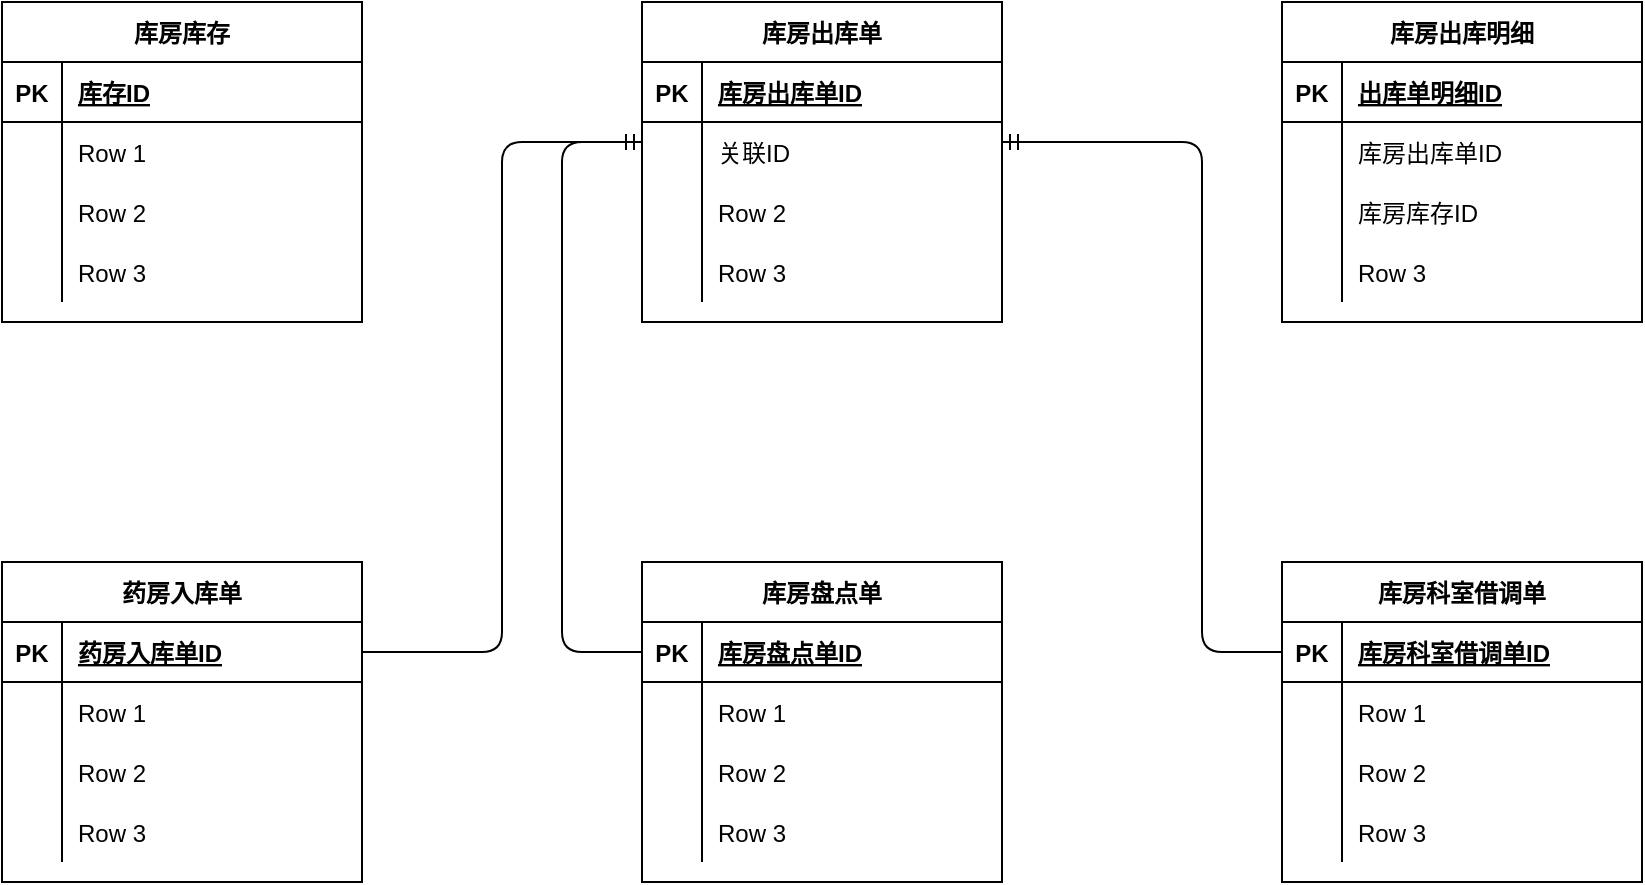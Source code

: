 <mxfile version="14.8.6" type="github">
  <diagram id="7ADZEoCv_N2pfUkhOmF2" name="Page-1">
    <mxGraphModel dx="1138" dy="609" grid="1" gridSize="10" guides="1" tooltips="1" connect="1" arrows="1" fold="1" page="1" pageScale="1" pageWidth="1200" pageHeight="1920" math="0" shadow="0">
      <root>
        <mxCell id="0" />
        <mxCell id="1" parent="0" />
        <mxCell id="YdeQiZSEQgxUe7LMEF5x-2" value="库房库存" style="shape=table;startSize=30;container=1;collapsible=1;childLayout=tableLayout;fixedRows=1;rowLines=0;fontStyle=1;align=center;resizeLast=1;" vertex="1" parent="1">
          <mxGeometry x="80" y="120" width="180" height="160" as="geometry" />
        </mxCell>
        <mxCell id="YdeQiZSEQgxUe7LMEF5x-3" value="" style="shape=partialRectangle;collapsible=0;dropTarget=0;pointerEvents=0;fillColor=none;top=0;left=0;bottom=1;right=0;points=[[0,0.5],[1,0.5]];portConstraint=eastwest;" vertex="1" parent="YdeQiZSEQgxUe7LMEF5x-2">
          <mxGeometry y="30" width="180" height="30" as="geometry" />
        </mxCell>
        <mxCell id="YdeQiZSEQgxUe7LMEF5x-4" value="PK" style="shape=partialRectangle;connectable=0;fillColor=none;top=0;left=0;bottom=0;right=0;fontStyle=1;overflow=hidden;" vertex="1" parent="YdeQiZSEQgxUe7LMEF5x-3">
          <mxGeometry width="30" height="30" as="geometry" />
        </mxCell>
        <mxCell id="YdeQiZSEQgxUe7LMEF5x-5" value="库存ID" style="shape=partialRectangle;connectable=0;fillColor=none;top=0;left=0;bottom=0;right=0;align=left;spacingLeft=6;fontStyle=5;overflow=hidden;" vertex="1" parent="YdeQiZSEQgxUe7LMEF5x-3">
          <mxGeometry x="30" width="150" height="30" as="geometry" />
        </mxCell>
        <mxCell id="YdeQiZSEQgxUe7LMEF5x-6" value="" style="shape=partialRectangle;collapsible=0;dropTarget=0;pointerEvents=0;fillColor=none;top=0;left=0;bottom=0;right=0;points=[[0,0.5],[1,0.5]];portConstraint=eastwest;" vertex="1" parent="YdeQiZSEQgxUe7LMEF5x-2">
          <mxGeometry y="60" width="180" height="30" as="geometry" />
        </mxCell>
        <mxCell id="YdeQiZSEQgxUe7LMEF5x-7" value="" style="shape=partialRectangle;connectable=0;fillColor=none;top=0;left=0;bottom=0;right=0;editable=1;overflow=hidden;" vertex="1" parent="YdeQiZSEQgxUe7LMEF5x-6">
          <mxGeometry width="30" height="30" as="geometry" />
        </mxCell>
        <mxCell id="YdeQiZSEQgxUe7LMEF5x-8" value="Row 1" style="shape=partialRectangle;connectable=0;fillColor=none;top=0;left=0;bottom=0;right=0;align=left;spacingLeft=6;overflow=hidden;" vertex="1" parent="YdeQiZSEQgxUe7LMEF5x-6">
          <mxGeometry x="30" width="150" height="30" as="geometry" />
        </mxCell>
        <mxCell id="YdeQiZSEQgxUe7LMEF5x-9" value="" style="shape=partialRectangle;collapsible=0;dropTarget=0;pointerEvents=0;fillColor=none;top=0;left=0;bottom=0;right=0;points=[[0,0.5],[1,0.5]];portConstraint=eastwest;" vertex="1" parent="YdeQiZSEQgxUe7LMEF5x-2">
          <mxGeometry y="90" width="180" height="30" as="geometry" />
        </mxCell>
        <mxCell id="YdeQiZSEQgxUe7LMEF5x-10" value="" style="shape=partialRectangle;connectable=0;fillColor=none;top=0;left=0;bottom=0;right=0;editable=1;overflow=hidden;" vertex="1" parent="YdeQiZSEQgxUe7LMEF5x-9">
          <mxGeometry width="30" height="30" as="geometry" />
        </mxCell>
        <mxCell id="YdeQiZSEQgxUe7LMEF5x-11" value="Row 2" style="shape=partialRectangle;connectable=0;fillColor=none;top=0;left=0;bottom=0;right=0;align=left;spacingLeft=6;overflow=hidden;" vertex="1" parent="YdeQiZSEQgxUe7LMEF5x-9">
          <mxGeometry x="30" width="150" height="30" as="geometry" />
        </mxCell>
        <mxCell id="YdeQiZSEQgxUe7LMEF5x-12" value="" style="shape=partialRectangle;collapsible=0;dropTarget=0;pointerEvents=0;fillColor=none;top=0;left=0;bottom=0;right=0;points=[[0,0.5],[1,0.5]];portConstraint=eastwest;" vertex="1" parent="YdeQiZSEQgxUe7LMEF5x-2">
          <mxGeometry y="120" width="180" height="30" as="geometry" />
        </mxCell>
        <mxCell id="YdeQiZSEQgxUe7LMEF5x-13" value="" style="shape=partialRectangle;connectable=0;fillColor=none;top=0;left=0;bottom=0;right=0;editable=1;overflow=hidden;" vertex="1" parent="YdeQiZSEQgxUe7LMEF5x-12">
          <mxGeometry width="30" height="30" as="geometry" />
        </mxCell>
        <mxCell id="YdeQiZSEQgxUe7LMEF5x-14" value="Row 3" style="shape=partialRectangle;connectable=0;fillColor=none;top=0;left=0;bottom=0;right=0;align=left;spacingLeft=6;overflow=hidden;" vertex="1" parent="YdeQiZSEQgxUe7LMEF5x-12">
          <mxGeometry x="30" width="150" height="30" as="geometry" />
        </mxCell>
        <mxCell id="YdeQiZSEQgxUe7LMEF5x-15" value="库房出库单" style="shape=table;startSize=30;container=1;collapsible=1;childLayout=tableLayout;fixedRows=1;rowLines=0;fontStyle=1;align=center;resizeLast=1;" vertex="1" parent="1">
          <mxGeometry x="400" y="120" width="180" height="160" as="geometry" />
        </mxCell>
        <mxCell id="YdeQiZSEQgxUe7LMEF5x-16" value="" style="shape=partialRectangle;collapsible=0;dropTarget=0;pointerEvents=0;fillColor=none;top=0;left=0;bottom=1;right=0;points=[[0,0.5],[1,0.5]];portConstraint=eastwest;" vertex="1" parent="YdeQiZSEQgxUe7LMEF5x-15">
          <mxGeometry y="30" width="180" height="30" as="geometry" />
        </mxCell>
        <mxCell id="YdeQiZSEQgxUe7LMEF5x-17" value="PK" style="shape=partialRectangle;connectable=0;fillColor=none;top=0;left=0;bottom=0;right=0;fontStyle=1;overflow=hidden;" vertex="1" parent="YdeQiZSEQgxUe7LMEF5x-16">
          <mxGeometry width="30" height="30" as="geometry" />
        </mxCell>
        <mxCell id="YdeQiZSEQgxUe7LMEF5x-18" value="库房出库单ID" style="shape=partialRectangle;connectable=0;fillColor=none;top=0;left=0;bottom=0;right=0;align=left;spacingLeft=6;fontStyle=5;overflow=hidden;" vertex="1" parent="YdeQiZSEQgxUe7LMEF5x-16">
          <mxGeometry x="30" width="150" height="30" as="geometry" />
        </mxCell>
        <mxCell id="YdeQiZSEQgxUe7LMEF5x-19" value="" style="shape=partialRectangle;collapsible=0;dropTarget=0;pointerEvents=0;fillColor=none;top=0;left=0;bottom=0;right=0;points=[[0,0.5],[1,0.5]];portConstraint=eastwest;" vertex="1" parent="YdeQiZSEQgxUe7LMEF5x-15">
          <mxGeometry y="60" width="180" height="30" as="geometry" />
        </mxCell>
        <mxCell id="YdeQiZSEQgxUe7LMEF5x-20" value="" style="shape=partialRectangle;connectable=0;fillColor=none;top=0;left=0;bottom=0;right=0;editable=1;overflow=hidden;" vertex="1" parent="YdeQiZSEQgxUe7LMEF5x-19">
          <mxGeometry width="30" height="30" as="geometry" />
        </mxCell>
        <mxCell id="YdeQiZSEQgxUe7LMEF5x-21" value="关联ID" style="shape=partialRectangle;connectable=0;fillColor=none;top=0;left=0;bottom=0;right=0;align=left;spacingLeft=6;overflow=hidden;" vertex="1" parent="YdeQiZSEQgxUe7LMEF5x-19">
          <mxGeometry x="30" width="150" height="30" as="geometry" />
        </mxCell>
        <mxCell id="YdeQiZSEQgxUe7LMEF5x-22" value="" style="shape=partialRectangle;collapsible=0;dropTarget=0;pointerEvents=0;fillColor=none;top=0;left=0;bottom=0;right=0;points=[[0,0.5],[1,0.5]];portConstraint=eastwest;" vertex="1" parent="YdeQiZSEQgxUe7LMEF5x-15">
          <mxGeometry y="90" width="180" height="30" as="geometry" />
        </mxCell>
        <mxCell id="YdeQiZSEQgxUe7LMEF5x-23" value="" style="shape=partialRectangle;connectable=0;fillColor=none;top=0;left=0;bottom=0;right=0;editable=1;overflow=hidden;" vertex="1" parent="YdeQiZSEQgxUe7LMEF5x-22">
          <mxGeometry width="30" height="30" as="geometry" />
        </mxCell>
        <mxCell id="YdeQiZSEQgxUe7LMEF5x-24" value="Row 2" style="shape=partialRectangle;connectable=0;fillColor=none;top=0;left=0;bottom=0;right=0;align=left;spacingLeft=6;overflow=hidden;" vertex="1" parent="YdeQiZSEQgxUe7LMEF5x-22">
          <mxGeometry x="30" width="150" height="30" as="geometry" />
        </mxCell>
        <mxCell id="YdeQiZSEQgxUe7LMEF5x-25" value="" style="shape=partialRectangle;collapsible=0;dropTarget=0;pointerEvents=0;fillColor=none;top=0;left=0;bottom=0;right=0;points=[[0,0.5],[1,0.5]];portConstraint=eastwest;" vertex="1" parent="YdeQiZSEQgxUe7LMEF5x-15">
          <mxGeometry y="120" width="180" height="30" as="geometry" />
        </mxCell>
        <mxCell id="YdeQiZSEQgxUe7LMEF5x-26" value="" style="shape=partialRectangle;connectable=0;fillColor=none;top=0;left=0;bottom=0;right=0;editable=1;overflow=hidden;" vertex="1" parent="YdeQiZSEQgxUe7LMEF5x-25">
          <mxGeometry width="30" height="30" as="geometry" />
        </mxCell>
        <mxCell id="YdeQiZSEQgxUe7LMEF5x-27" value="Row 3" style="shape=partialRectangle;connectable=0;fillColor=none;top=0;left=0;bottom=0;right=0;align=left;spacingLeft=6;overflow=hidden;" vertex="1" parent="YdeQiZSEQgxUe7LMEF5x-25">
          <mxGeometry x="30" width="150" height="30" as="geometry" />
        </mxCell>
        <mxCell id="YdeQiZSEQgxUe7LMEF5x-28" value="库房出库明细" style="shape=table;startSize=30;container=1;collapsible=1;childLayout=tableLayout;fixedRows=1;rowLines=0;fontStyle=1;align=center;resizeLast=1;" vertex="1" parent="1">
          <mxGeometry x="720" y="120" width="180" height="160" as="geometry" />
        </mxCell>
        <mxCell id="YdeQiZSEQgxUe7LMEF5x-29" value="" style="shape=partialRectangle;collapsible=0;dropTarget=0;pointerEvents=0;fillColor=none;top=0;left=0;bottom=1;right=0;points=[[0,0.5],[1,0.5]];portConstraint=eastwest;" vertex="1" parent="YdeQiZSEQgxUe7LMEF5x-28">
          <mxGeometry y="30" width="180" height="30" as="geometry" />
        </mxCell>
        <mxCell id="YdeQiZSEQgxUe7LMEF5x-30" value="PK" style="shape=partialRectangle;connectable=0;fillColor=none;top=0;left=0;bottom=0;right=0;fontStyle=1;overflow=hidden;" vertex="1" parent="YdeQiZSEQgxUe7LMEF5x-29">
          <mxGeometry width="30" height="30" as="geometry" />
        </mxCell>
        <mxCell id="YdeQiZSEQgxUe7LMEF5x-31" value="出库单明细ID" style="shape=partialRectangle;connectable=0;fillColor=none;top=0;left=0;bottom=0;right=0;align=left;spacingLeft=6;fontStyle=5;overflow=hidden;" vertex="1" parent="YdeQiZSEQgxUe7LMEF5x-29">
          <mxGeometry x="30" width="150" height="30" as="geometry" />
        </mxCell>
        <mxCell id="YdeQiZSEQgxUe7LMEF5x-32" value="" style="shape=partialRectangle;collapsible=0;dropTarget=0;pointerEvents=0;fillColor=none;top=0;left=0;bottom=0;right=0;points=[[0,0.5],[1,0.5]];portConstraint=eastwest;" vertex="1" parent="YdeQiZSEQgxUe7LMEF5x-28">
          <mxGeometry y="60" width="180" height="30" as="geometry" />
        </mxCell>
        <mxCell id="YdeQiZSEQgxUe7LMEF5x-33" value="" style="shape=partialRectangle;connectable=0;fillColor=none;top=0;left=0;bottom=0;right=0;editable=1;overflow=hidden;" vertex="1" parent="YdeQiZSEQgxUe7LMEF5x-32">
          <mxGeometry width="30" height="30" as="geometry" />
        </mxCell>
        <mxCell id="YdeQiZSEQgxUe7LMEF5x-34" value="库房出库单ID" style="shape=partialRectangle;connectable=0;fillColor=none;top=0;left=0;bottom=0;right=0;align=left;spacingLeft=6;overflow=hidden;" vertex="1" parent="YdeQiZSEQgxUe7LMEF5x-32">
          <mxGeometry x="30" width="150" height="30" as="geometry" />
        </mxCell>
        <mxCell id="YdeQiZSEQgxUe7LMEF5x-35" value="" style="shape=partialRectangle;collapsible=0;dropTarget=0;pointerEvents=0;fillColor=none;top=0;left=0;bottom=0;right=0;points=[[0,0.5],[1,0.5]];portConstraint=eastwest;" vertex="1" parent="YdeQiZSEQgxUe7LMEF5x-28">
          <mxGeometry y="90" width="180" height="30" as="geometry" />
        </mxCell>
        <mxCell id="YdeQiZSEQgxUe7LMEF5x-36" value="" style="shape=partialRectangle;connectable=0;fillColor=none;top=0;left=0;bottom=0;right=0;editable=1;overflow=hidden;" vertex="1" parent="YdeQiZSEQgxUe7LMEF5x-35">
          <mxGeometry width="30" height="30" as="geometry" />
        </mxCell>
        <mxCell id="YdeQiZSEQgxUe7LMEF5x-37" value="库房库存ID" style="shape=partialRectangle;connectable=0;fillColor=none;top=0;left=0;bottom=0;right=0;align=left;spacingLeft=6;overflow=hidden;" vertex="1" parent="YdeQiZSEQgxUe7LMEF5x-35">
          <mxGeometry x="30" width="150" height="30" as="geometry" />
        </mxCell>
        <mxCell id="YdeQiZSEQgxUe7LMEF5x-38" value="" style="shape=partialRectangle;collapsible=0;dropTarget=0;pointerEvents=0;fillColor=none;top=0;left=0;bottom=0;right=0;points=[[0,0.5],[1,0.5]];portConstraint=eastwest;" vertex="1" parent="YdeQiZSEQgxUe7LMEF5x-28">
          <mxGeometry y="120" width="180" height="30" as="geometry" />
        </mxCell>
        <mxCell id="YdeQiZSEQgxUe7LMEF5x-39" value="" style="shape=partialRectangle;connectable=0;fillColor=none;top=0;left=0;bottom=0;right=0;editable=1;overflow=hidden;" vertex="1" parent="YdeQiZSEQgxUe7LMEF5x-38">
          <mxGeometry width="30" height="30" as="geometry" />
        </mxCell>
        <mxCell id="YdeQiZSEQgxUe7LMEF5x-40" value="Row 3" style="shape=partialRectangle;connectable=0;fillColor=none;top=0;left=0;bottom=0;right=0;align=left;spacingLeft=6;overflow=hidden;" vertex="1" parent="YdeQiZSEQgxUe7LMEF5x-38">
          <mxGeometry x="30" width="150" height="30" as="geometry" />
        </mxCell>
        <mxCell id="YdeQiZSEQgxUe7LMEF5x-41" value="药房入库单" style="shape=table;startSize=30;container=1;collapsible=1;childLayout=tableLayout;fixedRows=1;rowLines=0;fontStyle=1;align=center;resizeLast=1;" vertex="1" parent="1">
          <mxGeometry x="80" y="400" width="180" height="160" as="geometry" />
        </mxCell>
        <mxCell id="YdeQiZSEQgxUe7LMEF5x-42" value="" style="shape=partialRectangle;collapsible=0;dropTarget=0;pointerEvents=0;fillColor=none;top=0;left=0;bottom=1;right=0;points=[[0,0.5],[1,0.5]];portConstraint=eastwest;" vertex="1" parent="YdeQiZSEQgxUe7LMEF5x-41">
          <mxGeometry y="30" width="180" height="30" as="geometry" />
        </mxCell>
        <mxCell id="YdeQiZSEQgxUe7LMEF5x-43" value="PK" style="shape=partialRectangle;connectable=0;fillColor=none;top=0;left=0;bottom=0;right=0;fontStyle=1;overflow=hidden;" vertex="1" parent="YdeQiZSEQgxUe7LMEF5x-42">
          <mxGeometry width="30" height="30" as="geometry" />
        </mxCell>
        <mxCell id="YdeQiZSEQgxUe7LMEF5x-44" value="药房入库单ID" style="shape=partialRectangle;connectable=0;fillColor=none;top=0;left=0;bottom=0;right=0;align=left;spacingLeft=6;fontStyle=5;overflow=hidden;" vertex="1" parent="YdeQiZSEQgxUe7LMEF5x-42">
          <mxGeometry x="30" width="150" height="30" as="geometry" />
        </mxCell>
        <mxCell id="YdeQiZSEQgxUe7LMEF5x-45" value="" style="shape=partialRectangle;collapsible=0;dropTarget=0;pointerEvents=0;fillColor=none;top=0;left=0;bottom=0;right=0;points=[[0,0.5],[1,0.5]];portConstraint=eastwest;" vertex="1" parent="YdeQiZSEQgxUe7LMEF5x-41">
          <mxGeometry y="60" width="180" height="30" as="geometry" />
        </mxCell>
        <mxCell id="YdeQiZSEQgxUe7LMEF5x-46" value="" style="shape=partialRectangle;connectable=0;fillColor=none;top=0;left=0;bottom=0;right=0;editable=1;overflow=hidden;" vertex="1" parent="YdeQiZSEQgxUe7LMEF5x-45">
          <mxGeometry width="30" height="30" as="geometry" />
        </mxCell>
        <mxCell id="YdeQiZSEQgxUe7LMEF5x-47" value="Row 1" style="shape=partialRectangle;connectable=0;fillColor=none;top=0;left=0;bottom=0;right=0;align=left;spacingLeft=6;overflow=hidden;" vertex="1" parent="YdeQiZSEQgxUe7LMEF5x-45">
          <mxGeometry x="30" width="150" height="30" as="geometry" />
        </mxCell>
        <mxCell id="YdeQiZSEQgxUe7LMEF5x-48" value="" style="shape=partialRectangle;collapsible=0;dropTarget=0;pointerEvents=0;fillColor=none;top=0;left=0;bottom=0;right=0;points=[[0,0.5],[1,0.5]];portConstraint=eastwest;" vertex="1" parent="YdeQiZSEQgxUe7LMEF5x-41">
          <mxGeometry y="90" width="180" height="30" as="geometry" />
        </mxCell>
        <mxCell id="YdeQiZSEQgxUe7LMEF5x-49" value="" style="shape=partialRectangle;connectable=0;fillColor=none;top=0;left=0;bottom=0;right=0;editable=1;overflow=hidden;" vertex="1" parent="YdeQiZSEQgxUe7LMEF5x-48">
          <mxGeometry width="30" height="30" as="geometry" />
        </mxCell>
        <mxCell id="YdeQiZSEQgxUe7LMEF5x-50" value="Row 2" style="shape=partialRectangle;connectable=0;fillColor=none;top=0;left=0;bottom=0;right=0;align=left;spacingLeft=6;overflow=hidden;" vertex="1" parent="YdeQiZSEQgxUe7LMEF5x-48">
          <mxGeometry x="30" width="150" height="30" as="geometry" />
        </mxCell>
        <mxCell id="YdeQiZSEQgxUe7LMEF5x-51" value="" style="shape=partialRectangle;collapsible=0;dropTarget=0;pointerEvents=0;fillColor=none;top=0;left=0;bottom=0;right=0;points=[[0,0.5],[1,0.5]];portConstraint=eastwest;" vertex="1" parent="YdeQiZSEQgxUe7LMEF5x-41">
          <mxGeometry y="120" width="180" height="30" as="geometry" />
        </mxCell>
        <mxCell id="YdeQiZSEQgxUe7LMEF5x-52" value="" style="shape=partialRectangle;connectable=0;fillColor=none;top=0;left=0;bottom=0;right=0;editable=1;overflow=hidden;" vertex="1" parent="YdeQiZSEQgxUe7LMEF5x-51">
          <mxGeometry width="30" height="30" as="geometry" />
        </mxCell>
        <mxCell id="YdeQiZSEQgxUe7LMEF5x-53" value="Row 3" style="shape=partialRectangle;connectable=0;fillColor=none;top=0;left=0;bottom=0;right=0;align=left;spacingLeft=6;overflow=hidden;" vertex="1" parent="YdeQiZSEQgxUe7LMEF5x-51">
          <mxGeometry x="30" width="150" height="30" as="geometry" />
        </mxCell>
        <mxCell id="YdeQiZSEQgxUe7LMEF5x-54" value="库房盘点单" style="shape=table;startSize=30;container=1;collapsible=1;childLayout=tableLayout;fixedRows=1;rowLines=0;fontStyle=1;align=center;resizeLast=1;" vertex="1" parent="1">
          <mxGeometry x="400" y="400" width="180" height="160" as="geometry" />
        </mxCell>
        <mxCell id="YdeQiZSEQgxUe7LMEF5x-55" value="" style="shape=partialRectangle;collapsible=0;dropTarget=0;pointerEvents=0;fillColor=none;top=0;left=0;bottom=1;right=0;points=[[0,0.5],[1,0.5]];portConstraint=eastwest;" vertex="1" parent="YdeQiZSEQgxUe7LMEF5x-54">
          <mxGeometry y="30" width="180" height="30" as="geometry" />
        </mxCell>
        <mxCell id="YdeQiZSEQgxUe7LMEF5x-56" value="PK" style="shape=partialRectangle;connectable=0;fillColor=none;top=0;left=0;bottom=0;right=0;fontStyle=1;overflow=hidden;" vertex="1" parent="YdeQiZSEQgxUe7LMEF5x-55">
          <mxGeometry width="30" height="30" as="geometry" />
        </mxCell>
        <mxCell id="YdeQiZSEQgxUe7LMEF5x-57" value="库房盘点单ID" style="shape=partialRectangle;connectable=0;fillColor=none;top=0;left=0;bottom=0;right=0;align=left;spacingLeft=6;fontStyle=5;overflow=hidden;" vertex="1" parent="YdeQiZSEQgxUe7LMEF5x-55">
          <mxGeometry x="30" width="150" height="30" as="geometry" />
        </mxCell>
        <mxCell id="YdeQiZSEQgxUe7LMEF5x-58" value="" style="shape=partialRectangle;collapsible=0;dropTarget=0;pointerEvents=0;fillColor=none;top=0;left=0;bottom=0;right=0;points=[[0,0.5],[1,0.5]];portConstraint=eastwest;" vertex="1" parent="YdeQiZSEQgxUe7LMEF5x-54">
          <mxGeometry y="60" width="180" height="30" as="geometry" />
        </mxCell>
        <mxCell id="YdeQiZSEQgxUe7LMEF5x-59" value="" style="shape=partialRectangle;connectable=0;fillColor=none;top=0;left=0;bottom=0;right=0;editable=1;overflow=hidden;" vertex="1" parent="YdeQiZSEQgxUe7LMEF5x-58">
          <mxGeometry width="30" height="30" as="geometry" />
        </mxCell>
        <mxCell id="YdeQiZSEQgxUe7LMEF5x-60" value="Row 1" style="shape=partialRectangle;connectable=0;fillColor=none;top=0;left=0;bottom=0;right=0;align=left;spacingLeft=6;overflow=hidden;" vertex="1" parent="YdeQiZSEQgxUe7LMEF5x-58">
          <mxGeometry x="30" width="150" height="30" as="geometry" />
        </mxCell>
        <mxCell id="YdeQiZSEQgxUe7LMEF5x-61" value="" style="shape=partialRectangle;collapsible=0;dropTarget=0;pointerEvents=0;fillColor=none;top=0;left=0;bottom=0;right=0;points=[[0,0.5],[1,0.5]];portConstraint=eastwest;" vertex="1" parent="YdeQiZSEQgxUe7LMEF5x-54">
          <mxGeometry y="90" width="180" height="30" as="geometry" />
        </mxCell>
        <mxCell id="YdeQiZSEQgxUe7LMEF5x-62" value="" style="shape=partialRectangle;connectable=0;fillColor=none;top=0;left=0;bottom=0;right=0;editable=1;overflow=hidden;" vertex="1" parent="YdeQiZSEQgxUe7LMEF5x-61">
          <mxGeometry width="30" height="30" as="geometry" />
        </mxCell>
        <mxCell id="YdeQiZSEQgxUe7LMEF5x-63" value="Row 2" style="shape=partialRectangle;connectable=0;fillColor=none;top=0;left=0;bottom=0;right=0;align=left;spacingLeft=6;overflow=hidden;" vertex="1" parent="YdeQiZSEQgxUe7LMEF5x-61">
          <mxGeometry x="30" width="150" height="30" as="geometry" />
        </mxCell>
        <mxCell id="YdeQiZSEQgxUe7LMEF5x-64" value="" style="shape=partialRectangle;collapsible=0;dropTarget=0;pointerEvents=0;fillColor=none;top=0;left=0;bottom=0;right=0;points=[[0,0.5],[1,0.5]];portConstraint=eastwest;" vertex="1" parent="YdeQiZSEQgxUe7LMEF5x-54">
          <mxGeometry y="120" width="180" height="30" as="geometry" />
        </mxCell>
        <mxCell id="YdeQiZSEQgxUe7LMEF5x-65" value="" style="shape=partialRectangle;connectable=0;fillColor=none;top=0;left=0;bottom=0;right=0;editable=1;overflow=hidden;" vertex="1" parent="YdeQiZSEQgxUe7LMEF5x-64">
          <mxGeometry width="30" height="30" as="geometry" />
        </mxCell>
        <mxCell id="YdeQiZSEQgxUe7LMEF5x-66" value="Row 3" style="shape=partialRectangle;connectable=0;fillColor=none;top=0;left=0;bottom=0;right=0;align=left;spacingLeft=6;overflow=hidden;" vertex="1" parent="YdeQiZSEQgxUe7LMEF5x-64">
          <mxGeometry x="30" width="150" height="30" as="geometry" />
        </mxCell>
        <mxCell id="YdeQiZSEQgxUe7LMEF5x-67" value="库房科室借调单" style="shape=table;startSize=30;container=1;collapsible=1;childLayout=tableLayout;fixedRows=1;rowLines=0;fontStyle=1;align=center;resizeLast=1;" vertex="1" parent="1">
          <mxGeometry x="720" y="400" width="180" height="160" as="geometry" />
        </mxCell>
        <mxCell id="YdeQiZSEQgxUe7LMEF5x-68" value="" style="shape=partialRectangle;collapsible=0;dropTarget=0;pointerEvents=0;fillColor=none;top=0;left=0;bottom=1;right=0;points=[[0,0.5],[1,0.5]];portConstraint=eastwest;" vertex="1" parent="YdeQiZSEQgxUe7LMEF5x-67">
          <mxGeometry y="30" width="180" height="30" as="geometry" />
        </mxCell>
        <mxCell id="YdeQiZSEQgxUe7LMEF5x-69" value="PK" style="shape=partialRectangle;connectable=0;fillColor=none;top=0;left=0;bottom=0;right=0;fontStyle=1;overflow=hidden;" vertex="1" parent="YdeQiZSEQgxUe7LMEF5x-68">
          <mxGeometry width="30" height="30" as="geometry" />
        </mxCell>
        <mxCell id="YdeQiZSEQgxUe7LMEF5x-70" value="库房科室借调单ID" style="shape=partialRectangle;connectable=0;fillColor=none;top=0;left=0;bottom=0;right=0;align=left;spacingLeft=6;fontStyle=5;overflow=hidden;" vertex="1" parent="YdeQiZSEQgxUe7LMEF5x-68">
          <mxGeometry x="30" width="150" height="30" as="geometry" />
        </mxCell>
        <mxCell id="YdeQiZSEQgxUe7LMEF5x-71" value="" style="shape=partialRectangle;collapsible=0;dropTarget=0;pointerEvents=0;fillColor=none;top=0;left=0;bottom=0;right=0;points=[[0,0.5],[1,0.5]];portConstraint=eastwest;" vertex="1" parent="YdeQiZSEQgxUe7LMEF5x-67">
          <mxGeometry y="60" width="180" height="30" as="geometry" />
        </mxCell>
        <mxCell id="YdeQiZSEQgxUe7LMEF5x-72" value="" style="shape=partialRectangle;connectable=0;fillColor=none;top=0;left=0;bottom=0;right=0;editable=1;overflow=hidden;" vertex="1" parent="YdeQiZSEQgxUe7LMEF5x-71">
          <mxGeometry width="30" height="30" as="geometry" />
        </mxCell>
        <mxCell id="YdeQiZSEQgxUe7LMEF5x-73" value="Row 1" style="shape=partialRectangle;connectable=0;fillColor=none;top=0;left=0;bottom=0;right=0;align=left;spacingLeft=6;overflow=hidden;" vertex="1" parent="YdeQiZSEQgxUe7LMEF5x-71">
          <mxGeometry x="30" width="150" height="30" as="geometry" />
        </mxCell>
        <mxCell id="YdeQiZSEQgxUe7LMEF5x-74" value="" style="shape=partialRectangle;collapsible=0;dropTarget=0;pointerEvents=0;fillColor=none;top=0;left=0;bottom=0;right=0;points=[[0,0.5],[1,0.5]];portConstraint=eastwest;" vertex="1" parent="YdeQiZSEQgxUe7LMEF5x-67">
          <mxGeometry y="90" width="180" height="30" as="geometry" />
        </mxCell>
        <mxCell id="YdeQiZSEQgxUe7LMEF5x-75" value="" style="shape=partialRectangle;connectable=0;fillColor=none;top=0;left=0;bottom=0;right=0;editable=1;overflow=hidden;" vertex="1" parent="YdeQiZSEQgxUe7LMEF5x-74">
          <mxGeometry width="30" height="30" as="geometry" />
        </mxCell>
        <mxCell id="YdeQiZSEQgxUe7LMEF5x-76" value="Row 2" style="shape=partialRectangle;connectable=0;fillColor=none;top=0;left=0;bottom=0;right=0;align=left;spacingLeft=6;overflow=hidden;" vertex="1" parent="YdeQiZSEQgxUe7LMEF5x-74">
          <mxGeometry x="30" width="150" height="30" as="geometry" />
        </mxCell>
        <mxCell id="YdeQiZSEQgxUe7LMEF5x-77" value="" style="shape=partialRectangle;collapsible=0;dropTarget=0;pointerEvents=0;fillColor=none;top=0;left=0;bottom=0;right=0;points=[[0,0.5],[1,0.5]];portConstraint=eastwest;" vertex="1" parent="YdeQiZSEQgxUe7LMEF5x-67">
          <mxGeometry y="120" width="180" height="30" as="geometry" />
        </mxCell>
        <mxCell id="YdeQiZSEQgxUe7LMEF5x-78" value="" style="shape=partialRectangle;connectable=0;fillColor=none;top=0;left=0;bottom=0;right=0;editable=1;overflow=hidden;" vertex="1" parent="YdeQiZSEQgxUe7LMEF5x-77">
          <mxGeometry width="30" height="30" as="geometry" />
        </mxCell>
        <mxCell id="YdeQiZSEQgxUe7LMEF5x-79" value="Row 3" style="shape=partialRectangle;connectable=0;fillColor=none;top=0;left=0;bottom=0;right=0;align=left;spacingLeft=6;overflow=hidden;" vertex="1" parent="YdeQiZSEQgxUe7LMEF5x-77">
          <mxGeometry x="30" width="150" height="30" as="geometry" />
        </mxCell>
        <mxCell id="YdeQiZSEQgxUe7LMEF5x-80" value="" style="edgeStyle=elbowEdgeStyle;fontSize=12;html=1;endArrow=ERmandOne;exitX=1;exitY=0.5;exitDx=0;exitDy=0;" edge="1" parent="1" source="YdeQiZSEQgxUe7LMEF5x-42">
          <mxGeometry width="100" height="100" relative="1" as="geometry">
            <mxPoint x="300" y="290" as="sourcePoint" />
            <mxPoint x="400" y="190" as="targetPoint" />
          </mxGeometry>
        </mxCell>
        <mxCell id="YdeQiZSEQgxUe7LMEF5x-81" value="" style="edgeStyle=elbowEdgeStyle;fontSize=12;html=1;endArrow=ERmandOne;exitX=0;exitY=0.5;exitDx=0;exitDy=0;" edge="1" parent="1" source="YdeQiZSEQgxUe7LMEF5x-55">
          <mxGeometry width="100" height="100" relative="1" as="geometry">
            <mxPoint x="270" y="485" as="sourcePoint" />
            <mxPoint x="400" y="190" as="targetPoint" />
            <Array as="points">
              <mxPoint x="360" y="320" />
            </Array>
          </mxGeometry>
        </mxCell>
        <mxCell id="YdeQiZSEQgxUe7LMEF5x-82" value="" style="edgeStyle=elbowEdgeStyle;fontSize=12;html=1;endArrow=ERmandOne;exitX=0;exitY=0.5;exitDx=0;exitDy=0;" edge="1" parent="1" source="YdeQiZSEQgxUe7LMEF5x-68">
          <mxGeometry width="100" height="100" relative="1" as="geometry">
            <mxPoint x="410" y="455" as="sourcePoint" />
            <mxPoint x="580" y="190" as="targetPoint" />
            <Array as="points">
              <mxPoint x="680" y="320" />
            </Array>
          </mxGeometry>
        </mxCell>
      </root>
    </mxGraphModel>
  </diagram>
</mxfile>
